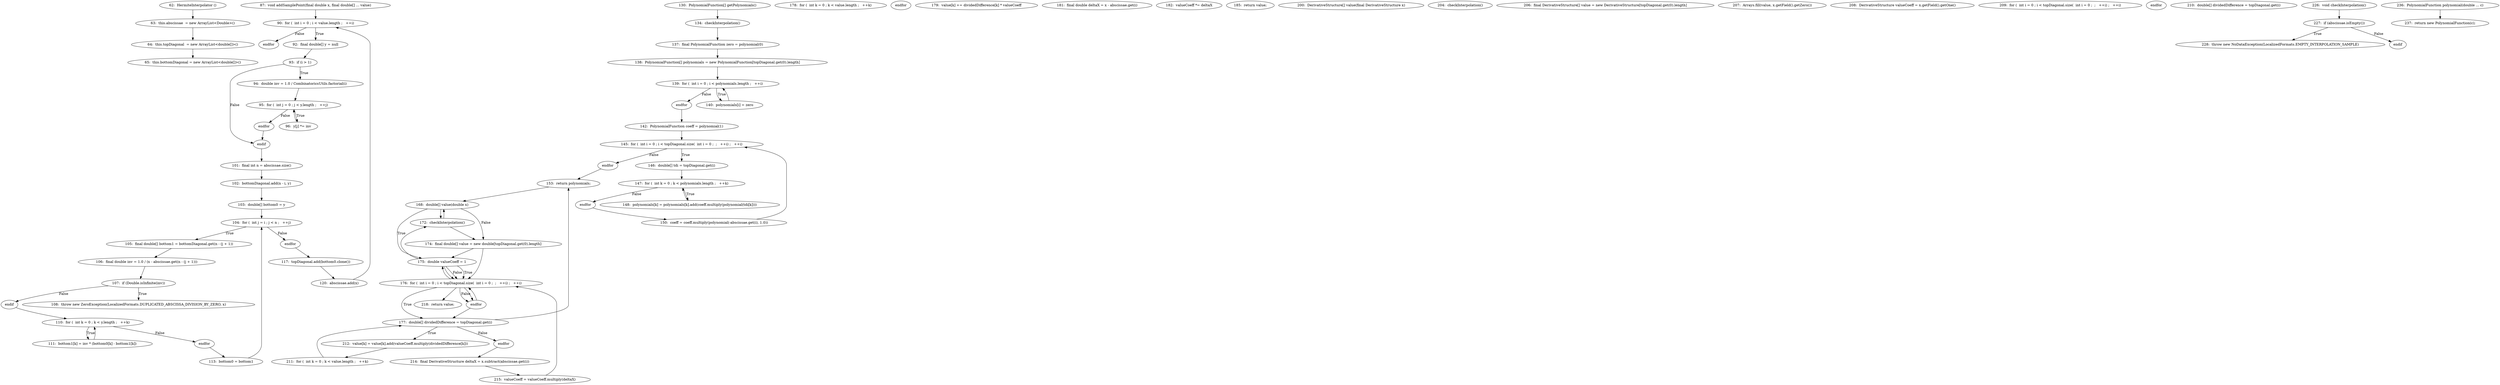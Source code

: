 digraph HermiteInterpolator_CFG {
  // graph-vertices
  v1  [label="62:  HermiteInterpolator ()"];
  v2  [label="63:  this.abscissae  = new ArrayList<Double>()"];
  v3  [label="64:  this.topDiagonal  = new ArrayList<double[]>()"];
  v4  [label="65:  this.bottomDiagonal = new ArrayList<double[]>()"];
  v5  [label="87:  void addSamplePoint(final double x, final double[] ... value)"];
  v6  [label="90:  for (  int i = 0 ; i < value.length ;   ++i)"];
  v9  [label="endfor"];
  v10  [label="92:  final double[] y = null"];
  v11  [label="93:  if (i > 1)"];
  v12  [label="94:  double inv = 1.0 / CombinatoricsUtils.factorial(i)"];
  v13  [label="95:  for (  int j = 0 ; j < y.length ;   ++j)"];
  v16  [label="endfor"];
  v17  [label="96:  y[j] *= inv"];
  v18  [label="endif"];
  v19  [label="101:  final int n = abscissae.size()"];
  v20  [label="102:  bottomDiagonal.add(n - i, y)"];
  v21  [label="103:  double[] bottom0 = y"];
  v22  [label="104:  for (  int j = i ; j < n ;   ++j)"];
  v25  [label="endfor"];
  v26  [label="105:  final double[] bottom1 = bottomDiagonal.get(n - (j + 1))"];
  v27  [label="106:  final double inv = 1.0 / (x - abscissae.get(n - (j + 1)))"];
  v28  [label="107:  if (Double.isInfinite(inv))"];
  v29  [label="108:  throw new ZeroException(LocalizedFormats.DUPLICATED_ABSCISSA_DIVISION_BY_ZERO, x)"];
  v30  [label="endif"];
  v31  [label="110:  for (  int k = 0 ; k < y.length ;   ++k)"];
  v34  [label="endfor"];
  v35  [label="111:  bottom1[k] = inv * (bottom0[k] - bottom1[k])"];
  v36  [label="113:  bottom0 = bottom1"];
  v37  [label="117:  topDiagonal.add(bottom0.clone())"];
  v38  [label="120:  abscissae.add(x)"];
  v39  [label="130:  PolynomialFunction[] getPolynomials()"];
  v40  [label="134:  checkInterpolation()"];
  v41  [label="137:  final PolynomialFunction zero = polynomial(0)"];
  v42  [label="138:  PolynomialFunction[] polynomials = new PolynomialFunction[topDiagonal.get(0).length]"];
  v43  [label="139:  for (  int i = 0 ; i < polynomials.length ;   ++i)"];
  v46  [label="endfor"];
  v47  [label="140:  polynomials[i] = zero"];
  v48  [label="142:  PolynomialFunction coeff = polynomial(1)"];
  v49  [label="145:  for (  int i = 0 ; i < topDiagonal.size(  int i = 0 ;  ;   ++i) ;   ++i)"];
  v52  [label="endfor"];
  v53  [label="146:  double[] tdi = topDiagonal.get(i)"];
  v54  [label="147:  for (  int k = 0 ; k < polynomials.length ;   ++k)"];
  v57  [label="endfor"];
  v58  [label="148:  polynomials[k] = polynomials[k].add(coeff.multiply(polynomial(tdi[k])))"];
  v59  [label="150:  coeff = coeff.multiply(polynomial(-abscissae.get(i), 1.0))"];
  v60  [label="153:  return polynomials;"];
  v61  [label="168:  double[] value(double x)"];
  v62  [label="172:  checkInterpolation()"];
  v63  [label="174:  final double[] value = new double[topDiagonal.get(0).length]"];
  v64  [label="175:  double valueCoeff = 1"];
  v65  [label="176:  for (  int i = 0 ; i < topDiagonal.size(  int i = 0 ;  ;   ++i) ;   ++i)"];
  v68  [label="endfor"];
  v69  [label="177:  double[] dividedDifference = topDiagonal.get(i)"];
  v70  [label="178:  for (  int k = 0 ; k < value.length ;   ++k)"];
  v73  [label="endfor"];
  v74  [label="179:  value[k] += dividedDifference[k] * valueCoeff"];
  v75  [label="181:  final double deltaX = x - abscissae.get(i)"];
  v76  [label="182:  valueCoeff *= deltaX"];
  v77  [label="185:  return value;"];
  v78  [label="200:  DerivativeStructure[] value(final DerivativeStructure x)"];
  v79  [label="204:  checkInterpolation()"];
  v80  [label="206:  final DerivativeStructure[] value = new DerivativeStructure[topDiagonal.get(0).length]"];
  v81  [label="207:  Arrays.fill(value, x.getField().getZero())"];
  v82  [label="208:  DerivativeStructure valueCoeff = x.getField().getOne()"];
  v83  [label="209:  for (  int i = 0 ; i < topDiagonal.size(  int i = 0 ;  ;   ++i) ;   ++i)"];
  v86  [label="endfor"];
  v87  [label="210:  double[] dividedDifference = topDiagonal.get(i)"];
  v88  [label="211:  for (  int k = 0 ; k < value.length ;   ++k)"];
  v91  [label="endfor"];
  v92  [label="212:  value[k] = value[k].add(valueCoeff.multiply(dividedDifference[k]))"];
  v93  [label="214:  final DerivativeStructure deltaX = x.subtract(abscissae.get(i))"];
  v94  [label="215:  valueCoeff = valueCoeff.multiply(deltaX)"];
  v95  [label="218:  return value;"];
  v96  [label="226:  void checkInterpolation()"];
  v97  [label="227:  if (abscissae.isEmpty())"];
  v98  [label="228:  throw new NoDataException(LocalizedFormats.EMPTY_INTERPOLATION_SAMPLE)"];
  v99  [label="endif"];
  v100  [label="236:  PolynomialFunction polynomial(double ... c)"];
  v101  [label="237:  return new PolynomialFunction(c);"];
  // graph-edges
  v1 -> v2;
  v2 -> v3;
  v3 -> v4;
  v5 -> v6;
  v6 -> v9  [label="False"];
  v6 -> v10  [label="True"];
  v10 -> v11;
  v11 -> v12  [label="True"];
  v12 -> v13;
  v13 -> v16  [label="False"];
  v13 -> v17  [label="True"];
  v17 -> v13;
  v16 -> v18;
  v11 -> v18  [label="False"];
  v18 -> v19;
  v19 -> v20;
  v20 -> v21;
  v21 -> v22;
  v22 -> v25  [label="False"];
  v22 -> v26  [label="True"];
  v26 -> v27;
  v27 -> v28;
  v28 -> v29  [label="True"];
  v28 -> v30  [label="False"];
  v30 -> v31;
  v31 -> v34  [label="False"];
  v31 -> v35  [label="True"];
  v35 -> v31;
  v34 -> v36;
  v36 -> v22;
  v25 -> v37;
  v37 -> v38;
  v38 -> v6;
  v39 -> v40;
  v40 -> v41;
  v41 -> v42;
  v42 -> v43;
  v43 -> v46  [label="False"];
  v43 -> v47  [label="True"];
  v47 -> v43;
  v46 -> v48;
  v48 -> v49;
  v49 -> v52  [label="False"];
  v49 -> v53  [label="True"];
  v53 -> v54;
  v54 -> v57  [label="False"];
  v54 -> v58  [label="True"];
  v58 -> v54;
  v57 -> v59;
  v59 -> v49;
  v52 -> v60;
  v61 -> v62;
  v62 -> v63;
  v63 -> v64;
  v64 -> v65;
  v65 -> v68  [label="False"];
  v65 -> v69  [label="True"];
  v69 -> v60;
  v60 -> v61;
  v61 -> v63  [label="False"];
  v61 -> v64  [label="True"];
  v64 -> v62;
  v62 -> v61;
  v63 -> v65;
  v68 -> v65;
  v68 -> v69;
  v64 -> v65  [label="False"];
  v64 -> v65  [label="True"];
  v65 -> v68;
  v69 -> v91  [label="False"];
  v69 -> v92  [label="True"];
  v92 -> v88;
  v88 -> v69;
  v91 -> v93;
  v93 -> v94;
  v94 -> v65;
  v65 -> v64;
  v65 -> v95;
  v96 -> v97;
  v97 -> v98  [label="True"];
  v97 -> v99  [label="False"];
  v100 -> v101;
  // end-of-graph
}
